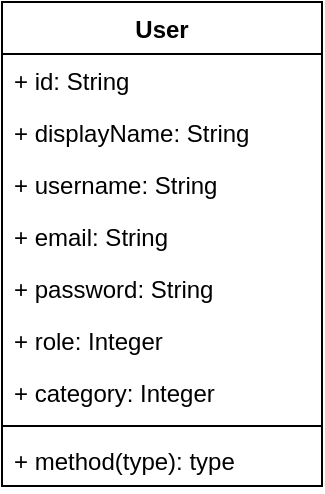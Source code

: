<mxfile version="19.0.0" type="github">
  <diagram id="C5RBs43oDa-KdzZeNtuy" name="Page-1">
    <mxGraphModel dx="390" dy="255" grid="1" gridSize="10" guides="1" tooltips="1" connect="1" arrows="1" fold="1" page="1" pageScale="1" pageWidth="827" pageHeight="1169" math="0" shadow="0">
      <root>
        <mxCell id="WIyWlLk6GJQsqaUBKTNV-0" />
        <mxCell id="WIyWlLk6GJQsqaUBKTNV-1" parent="WIyWlLk6GJQsqaUBKTNV-0" />
        <mxCell id="yKRpGxpRu4BYo6V_Fl4X-1" value="User" style="swimlane;fontStyle=1;align=center;verticalAlign=top;childLayout=stackLayout;horizontal=1;startSize=26;horizontalStack=0;resizeParent=1;resizeParentMax=0;resizeLast=0;collapsible=1;marginBottom=0;" vertex="1" parent="WIyWlLk6GJQsqaUBKTNV-1">
          <mxGeometry x="50" y="40" width="160" height="242" as="geometry" />
        </mxCell>
        <mxCell id="yKRpGxpRu4BYo6V_Fl4X-2" value="+ id: String" style="text;strokeColor=none;fillColor=none;align=left;verticalAlign=top;spacingLeft=4;spacingRight=4;overflow=hidden;rotatable=0;points=[[0,0.5],[1,0.5]];portConstraint=eastwest;" vertex="1" parent="yKRpGxpRu4BYo6V_Fl4X-1">
          <mxGeometry y="26" width="160" height="26" as="geometry" />
        </mxCell>
        <mxCell id="yKRpGxpRu4BYo6V_Fl4X-7" value="+ displayName: String" style="text;strokeColor=none;fillColor=none;align=left;verticalAlign=top;spacingLeft=4;spacingRight=4;overflow=hidden;rotatable=0;points=[[0,0.5],[1,0.5]];portConstraint=eastwest;" vertex="1" parent="yKRpGxpRu4BYo6V_Fl4X-1">
          <mxGeometry y="52" width="160" height="26" as="geometry" />
        </mxCell>
        <mxCell id="yKRpGxpRu4BYo6V_Fl4X-8" value="+ username: String" style="text;strokeColor=none;fillColor=none;align=left;verticalAlign=top;spacingLeft=4;spacingRight=4;overflow=hidden;rotatable=0;points=[[0,0.5],[1,0.5]];portConstraint=eastwest;" vertex="1" parent="yKRpGxpRu4BYo6V_Fl4X-1">
          <mxGeometry y="78" width="160" height="26" as="geometry" />
        </mxCell>
        <mxCell id="yKRpGxpRu4BYo6V_Fl4X-9" value="+ email: String" style="text;strokeColor=none;fillColor=none;align=left;verticalAlign=top;spacingLeft=4;spacingRight=4;overflow=hidden;rotatable=0;points=[[0,0.5],[1,0.5]];portConstraint=eastwest;" vertex="1" parent="yKRpGxpRu4BYo6V_Fl4X-1">
          <mxGeometry y="104" width="160" height="26" as="geometry" />
        </mxCell>
        <mxCell id="yKRpGxpRu4BYo6V_Fl4X-11" value="+ password: String" style="text;strokeColor=none;fillColor=none;align=left;verticalAlign=top;spacingLeft=4;spacingRight=4;overflow=hidden;rotatable=0;points=[[0,0.5],[1,0.5]];portConstraint=eastwest;" vertex="1" parent="yKRpGxpRu4BYo6V_Fl4X-1">
          <mxGeometry y="130" width="160" height="26" as="geometry" />
        </mxCell>
        <mxCell id="yKRpGxpRu4BYo6V_Fl4X-10" value="+ role: Integer" style="text;strokeColor=none;fillColor=none;align=left;verticalAlign=top;spacingLeft=4;spacingRight=4;overflow=hidden;rotatable=0;points=[[0,0.5],[1,0.5]];portConstraint=eastwest;" vertex="1" parent="yKRpGxpRu4BYo6V_Fl4X-1">
          <mxGeometry y="156" width="160" height="26" as="geometry" />
        </mxCell>
        <mxCell id="yKRpGxpRu4BYo6V_Fl4X-12" value="+ category: Integer" style="text;strokeColor=none;fillColor=none;align=left;verticalAlign=top;spacingLeft=4;spacingRight=4;overflow=hidden;rotatable=0;points=[[0,0.5],[1,0.5]];portConstraint=eastwest;" vertex="1" parent="yKRpGxpRu4BYo6V_Fl4X-1">
          <mxGeometry y="182" width="160" height="26" as="geometry" />
        </mxCell>
        <mxCell id="yKRpGxpRu4BYo6V_Fl4X-3" value="" style="line;strokeWidth=1;fillColor=none;align=left;verticalAlign=middle;spacingTop=-1;spacingLeft=3;spacingRight=3;rotatable=0;labelPosition=right;points=[];portConstraint=eastwest;" vertex="1" parent="yKRpGxpRu4BYo6V_Fl4X-1">
          <mxGeometry y="208" width="160" height="8" as="geometry" />
        </mxCell>
        <mxCell id="yKRpGxpRu4BYo6V_Fl4X-4" value="+ method(type): type" style="text;strokeColor=none;fillColor=none;align=left;verticalAlign=top;spacingLeft=4;spacingRight=4;overflow=hidden;rotatable=0;points=[[0,0.5],[1,0.5]];portConstraint=eastwest;" vertex="1" parent="yKRpGxpRu4BYo6V_Fl4X-1">
          <mxGeometry y="216" width="160" height="26" as="geometry" />
        </mxCell>
      </root>
    </mxGraphModel>
  </diagram>
</mxfile>
